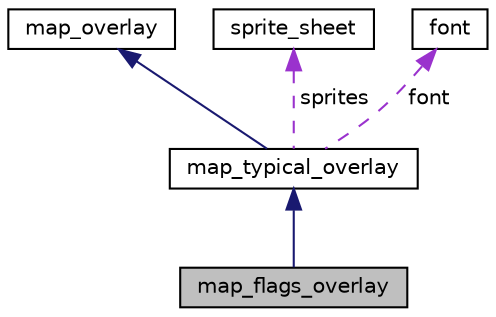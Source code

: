 digraph "map_flags_overlay"
{
 // LATEX_PDF_SIZE
  edge [fontname="Helvetica",fontsize="10",labelfontname="Helvetica",labelfontsize="10"];
  node [fontname="Helvetica",fontsize="10",shape=record];
  Node1 [label="map_flags_overlay",height=0.2,width=0.4,color="black", fillcolor="grey75", style="filled", fontcolor="black",tooltip=" "];
  Node2 -> Node1 [dir="back",color="midnightblue",fontsize="10",style="solid",fontname="Helvetica"];
  Node2 [label="map_typical_overlay",height=0.2,width=0.4,color="black", fillcolor="white", style="filled",URL="$classmap__typical__overlay.html",tooltip=" "];
  Node3 -> Node2 [dir="back",color="midnightblue",fontsize="10",style="solid",fontname="Helvetica"];
  Node3 [label="map_overlay",height=0.2,width=0.4,color="black", fillcolor="white", style="filled",URL="$classmap__overlay.html",tooltip=" "];
  Node4 -> Node2 [dir="back",color="darkorchid3",fontsize="10",style="dashed",label=" sprites" ,fontname="Helvetica"];
  Node4 [label="sprite_sheet",height=0.2,width=0.4,color="black", fillcolor="white", style="filled",URL="$classsprite__sheet.html",tooltip="Sheet of sprites."];
  Node5 -> Node2 [dir="back",color="darkorchid3",fontsize="10",style="dashed",label=" font" ,fontname="Helvetica"];
  Node5 [label="font",height=0.2,width=0.4,color="black", fillcolor="white", style="filled",URL="$classfont.html",tooltip=" "];
}
